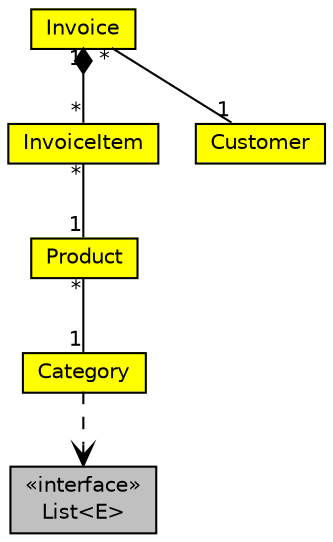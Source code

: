 #!/usr/local/bin/dot
#
# Class diagram 
# Generated by UMLGraph version R5_7_2-10-g442559 (http://www.umlgraph.org/)
#

digraph G {
graph [fontnames="svg"]
edge [fontname="Helvetica",fontsize=10,labelfontname="Helvetica",labelfontsize=10,color="black"];
node [fontname="Helvetica",fontcolor="black",fontsize=10,shape=plaintext,margin=0,width=0,height=0];
nodesep=0.25;
ranksep=0.5;
// gr.spinellis.basic.invoice.InvoiceItem
c164 [label=<<table title="gr.spinellis.basic.invoice.InvoiceItem" border="0" cellborder="1" cellspacing="0" cellpadding="2" bgcolor="yellow"><tr><td><table border="0" cellspacing="0" cellpadding="1"><tr><td align="center" balign="center"> InvoiceItem </td></tr></table></td></tr></table>>];
// gr.spinellis.basic.invoice.Invoice
c165 [label=<<table title="gr.spinellis.basic.invoice.Invoice" border="0" cellborder="1" cellspacing="0" cellpadding="2" bgcolor="yellow"><tr><td><table border="0" cellspacing="0" cellpadding="1"><tr><td align="center" balign="center"> Invoice </td></tr></table></td></tr></table>>];
// gr.spinellis.basic.invoice.Customer
c166 [label=<<table title="gr.spinellis.basic.invoice.Customer" border="0" cellborder="1" cellspacing="0" cellpadding="2" bgcolor="yellow"><tr><td><table border="0" cellspacing="0" cellpadding="1"><tr><td align="center" balign="center"> Customer </td></tr></table></td></tr></table>>];
// gr.spinellis.basic.product.Product
c167 [label=<<table title="gr.spinellis.basic.product.Product" border="0" cellborder="1" cellspacing="0" cellpadding="2" bgcolor="yellow"><tr><td><table border="0" cellspacing="0" cellpadding="1"><tr><td align="center" balign="center"> Product </td></tr></table></td></tr></table>>];
// gr.spinellis.basic.product.Category
c168 [label=<<table title="gr.spinellis.basic.product.Category" border="0" cellborder="1" cellspacing="0" cellpadding="2" bgcolor="yellow"><tr><td><table border="0" cellspacing="0" cellpadding="1"><tr><td align="center" balign="center"> Category </td></tr></table></td></tr></table>>];
// gr.spinellis.basic.invoice.InvoiceItem assoc gr.spinellis.basic.product.Product
c164 -> c167 [arrowhead=none,weight=2,taillabel="*", headlabel="1"];
// gr.spinellis.basic.invoice.Invoice assoc gr.spinellis.basic.invoice.Customer
c165 -> c166 [arrowhead=none,weight=2,taillabel="*", headlabel="1"];
// gr.spinellis.basic.invoice.Invoice composed gr.spinellis.basic.invoice.InvoiceItem
c165 -> c164 [arrowhead=none,arrowtail=diamond,dir=back,weight=6,taillabel="1", headlabel="*"];
// gr.spinellis.basic.product.Product assoc gr.spinellis.basic.product.Category
c167 -> c168 [arrowhead=none,weight=2,taillabel="*", headlabel="1"];
// gr.spinellis.basic.product.Category depend java.util.List<E>
c168 -> c202 [arrowhead=open,style=dashed,weight=0];
// java.util.List<E>
c202 [label=<<table title="java.util.List" border="0" cellborder="1" cellspacing="0" cellpadding="2" bgcolor="gray" href="http://docs.oracle.com/javase/7/docs/api/java/util/List.html" target="_parent"><tr><td><table border="0" cellspacing="0" cellpadding="1"><tr><td align="center" balign="center"> &#171;interface&#187; </td></tr><tr><td align="center" balign="center"> List&lt;E&gt; </td></tr></table></td></tr></table>>, URL="http://docs.oracle.com/javase/7/docs/api/java/util/List.html"];
}

